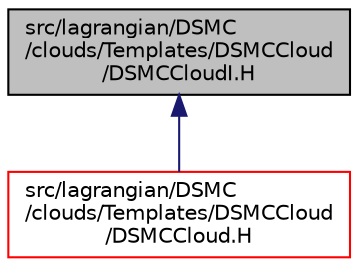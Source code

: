 digraph "src/lagrangian/DSMC/clouds/Templates/DSMCCloud/DSMCCloudI.H"
{
  bgcolor="transparent";
  edge [fontname="Helvetica",fontsize="10",labelfontname="Helvetica",labelfontsize="10"];
  node [fontname="Helvetica",fontsize="10",shape=record];
  Node1 [label="src/lagrangian/DSMC\l/clouds/Templates/DSMCCloud\l/DSMCCloudI.H",height=0.2,width=0.4,color="black", fillcolor="grey75", style="filled", fontcolor="black"];
  Node1 -> Node2 [dir="back",color="midnightblue",fontsize="10",style="solid",fontname="Helvetica"];
  Node2 [label="src/lagrangian/DSMC\l/clouds/Templates/DSMCCloud\l/DSMCCloud.H",height=0.2,width=0.4,color="red",URL="$a06353.html"];
}
